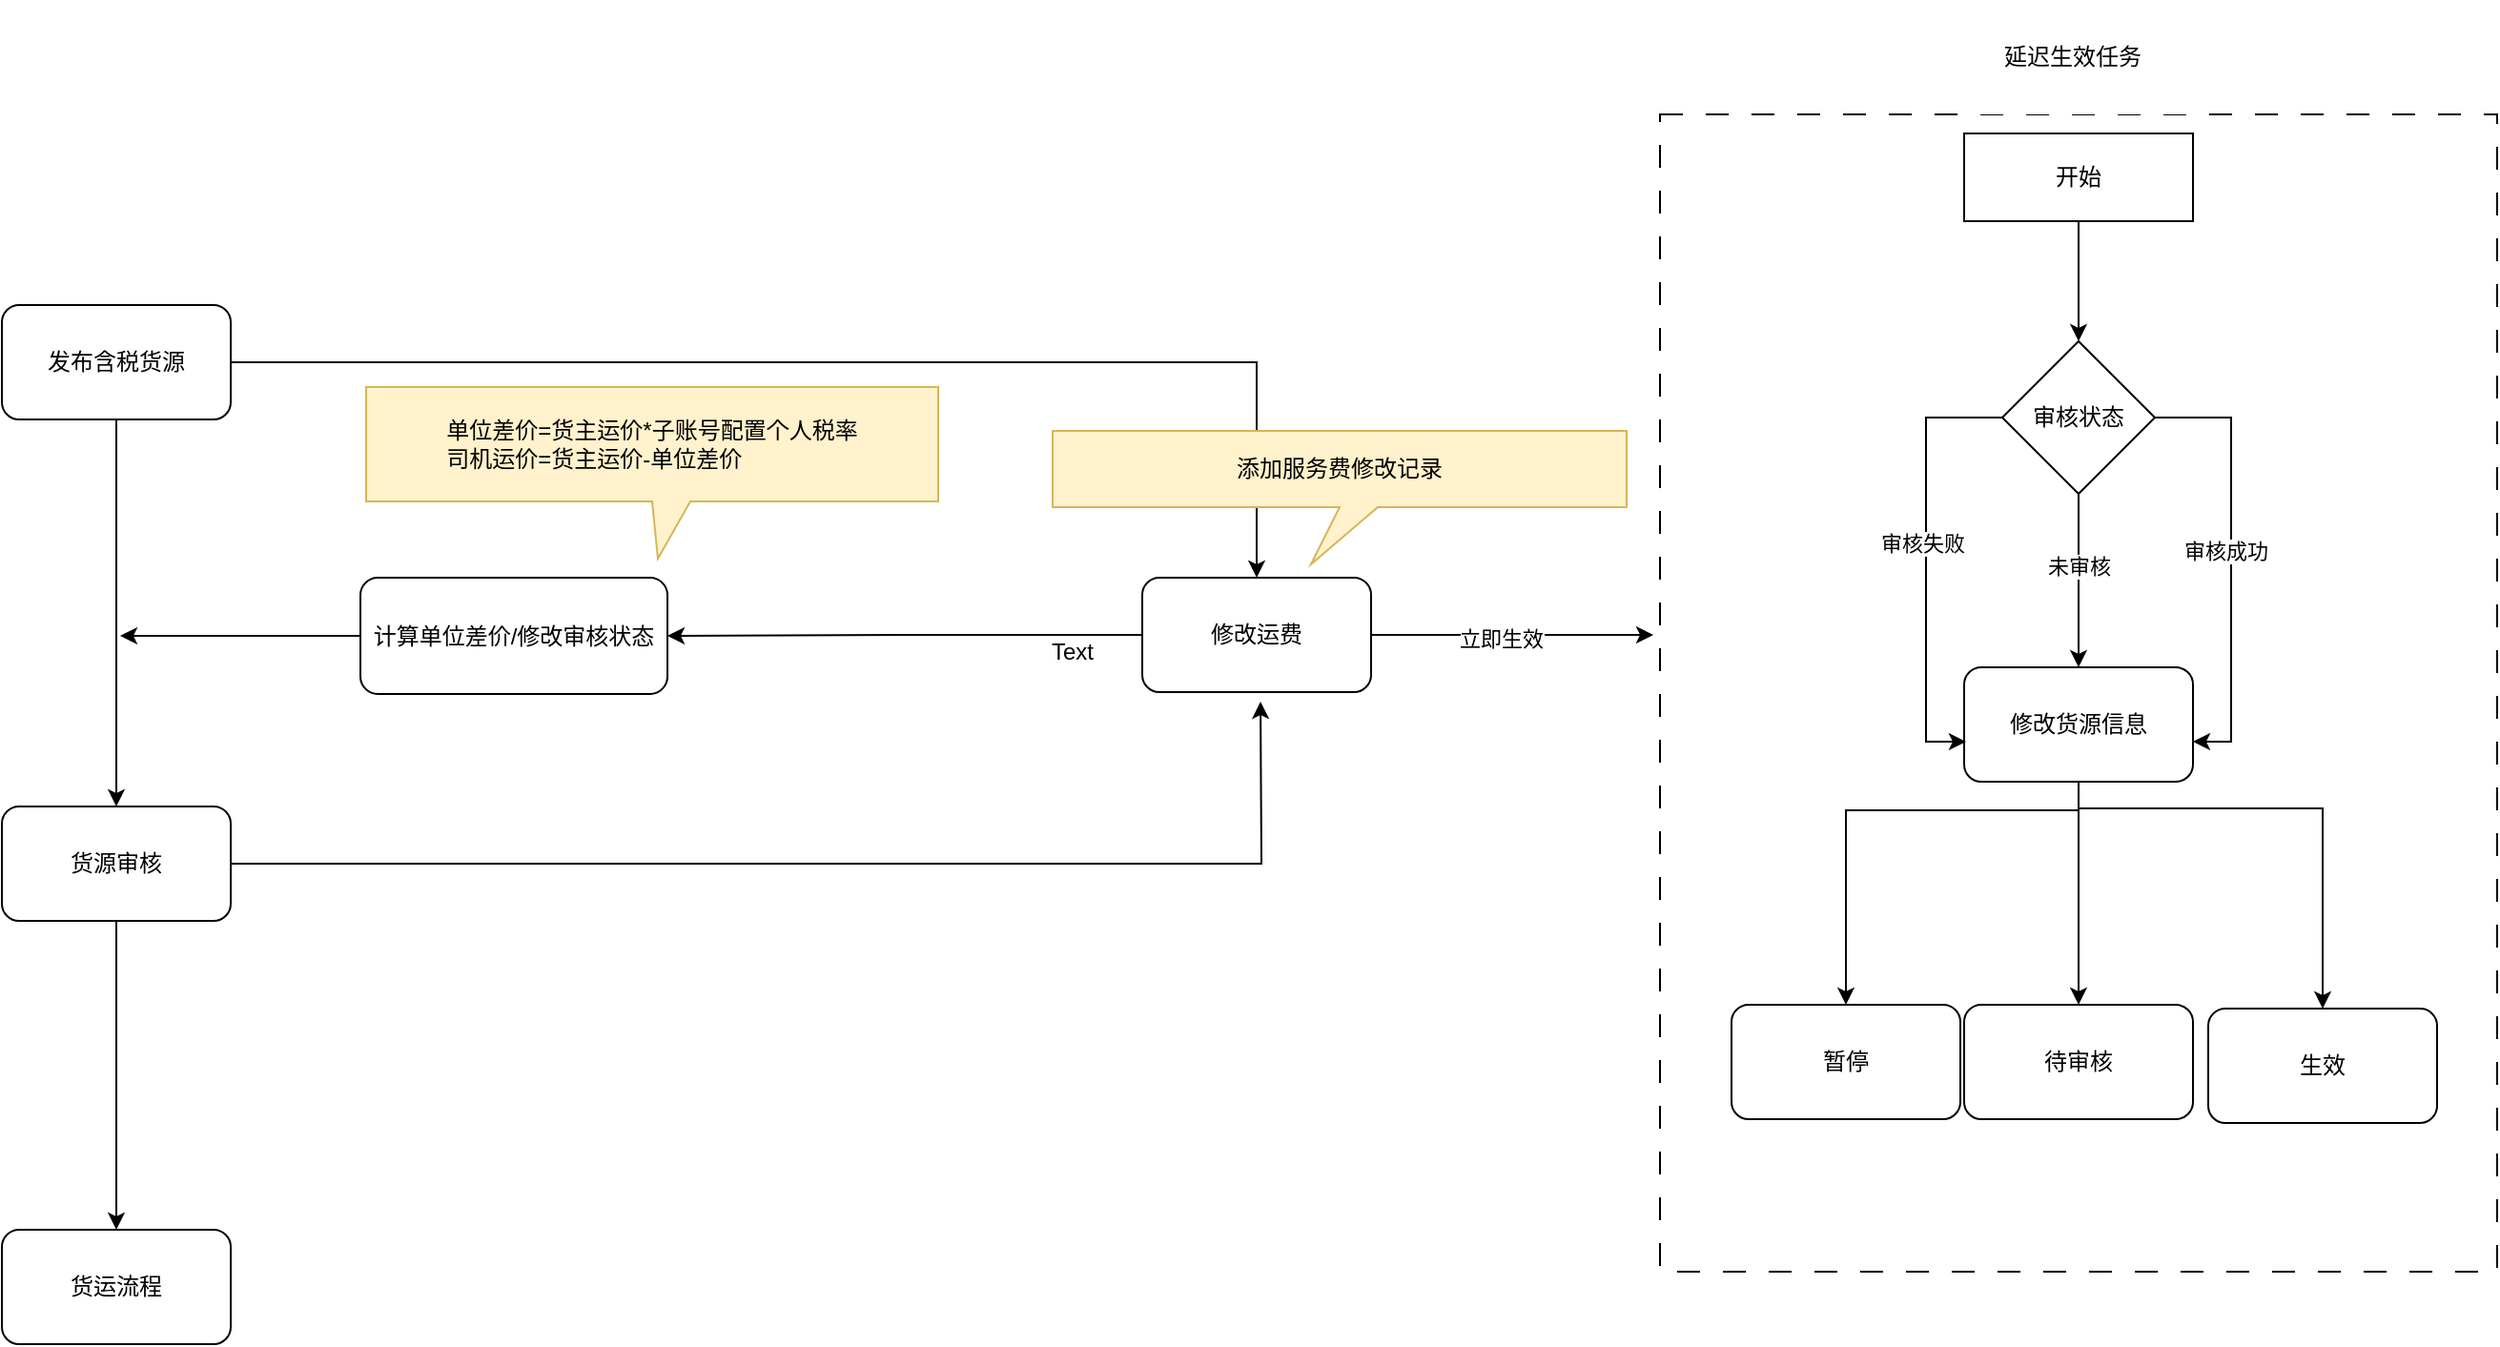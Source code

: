 <mxfile version="27.0.9">
  <diagram name="第 1 页" id="X953SDvG-uvm2T8iUO7L">
    <mxGraphModel dx="2066" dy="1126" grid="0" gridSize="10" guides="1" tooltips="1" connect="1" arrows="1" fold="1" page="1" pageScale="1" pageWidth="2339" pageHeight="3300" math="0" shadow="0">
      <root>
        <mxCell id="0" />
        <mxCell id="1" parent="0" />
        <mxCell id="HxwUGHrHZ89-YTZq8f_4-15" style="edgeStyle=orthogonalEdgeStyle;rounded=0;orthogonalLoop=1;jettySize=auto;html=1;" parent="1" source="HxwUGHrHZ89-YTZq8f_4-1" target="HxwUGHrHZ89-YTZq8f_4-3" edge="1">
          <mxGeometry relative="1" as="geometry" />
        </mxCell>
        <mxCell id="HxwUGHrHZ89-YTZq8f_4-31" style="edgeStyle=orthogonalEdgeStyle;rounded=0;orthogonalLoop=1;jettySize=auto;html=1;" parent="1" source="HxwUGHrHZ89-YTZq8f_4-1" target="HxwUGHrHZ89-YTZq8f_4-18" edge="1">
          <mxGeometry relative="1" as="geometry" />
        </mxCell>
        <mxCell id="HxwUGHrHZ89-YTZq8f_4-1" value="发布含税货源" style="rounded=1;whiteSpace=wrap;html=1;" parent="1" vertex="1">
          <mxGeometry x="850" y="207" width="120" height="60" as="geometry" />
        </mxCell>
        <mxCell id="HxwUGHrHZ89-YTZq8f_4-23" style="edgeStyle=orthogonalEdgeStyle;rounded=0;orthogonalLoop=1;jettySize=auto;html=1;" parent="1" source="HxwUGHrHZ89-YTZq8f_4-3" target="HxwUGHrHZ89-YTZq8f_4-21" edge="1">
          <mxGeometry relative="1" as="geometry" />
        </mxCell>
        <mxCell id="HxwUGHrHZ89-YTZq8f_4-30" style="edgeStyle=orthogonalEdgeStyle;rounded=0;orthogonalLoop=1;jettySize=auto;html=1;" parent="1" source="HxwUGHrHZ89-YTZq8f_4-3" edge="1">
          <mxGeometry relative="1" as="geometry">
            <mxPoint x="1510" y="415" as="targetPoint" />
          </mxGeometry>
        </mxCell>
        <mxCell id="HxwUGHrHZ89-YTZq8f_4-3" value="货源审核" style="rounded=1;whiteSpace=wrap;html=1;" parent="1" vertex="1">
          <mxGeometry x="850" y="470" width="120" height="60" as="geometry" />
        </mxCell>
        <mxCell id="HxwUGHrHZ89-YTZq8f_4-27" style="edgeStyle=orthogonalEdgeStyle;rounded=0;orthogonalLoop=1;jettySize=auto;html=1;" parent="1" source="HxwUGHrHZ89-YTZq8f_4-6" edge="1">
          <mxGeometry relative="1" as="geometry">
            <mxPoint x="912" y="380.5" as="targetPoint" />
          </mxGeometry>
        </mxCell>
        <mxCell id="HxwUGHrHZ89-YTZq8f_4-6" value="计算单位差价/修改审核状态" style="rounded=1;whiteSpace=wrap;html=1;" parent="1" vertex="1">
          <mxGeometry x="1038" y="350" width="161" height="61" as="geometry" />
        </mxCell>
        <mxCell id="HxwUGHrHZ89-YTZq8f_4-7" value="&lt;div data-docx-has-block-data=&quot;false&quot; data-lark-html-role=&quot;root&quot; data-page-id=&quot;PmPzdInQhoWsLtxFXCoc3s2pnDf&quot;&gt;&lt;div style=&quot;text-align: left;&quot; class=&quot;ace-line ace-line old-record-id-NmQLd3BFJoofC6xrh7jcFsMHnQh&quot;&gt;单位差价=货主运价*子账号配置个人税率&lt;/div&gt;&lt;div style=&quot;text-align: left;&quot; class=&quot;ace-line ace-line old-record-id-NvOwdJEEnoes11xt6zHcCwHLnfe&quot;&gt;      司机运价=货主运价-单位差价&lt;/div&gt;&lt;/div&gt;&lt;span class=&quot;lark-record-clipboard&quot; data-lark-record-format=&quot;docx/record&quot; data-lark-record-data=&quot;{&amp;quot;isCut&amp;quot;:false,&amp;quot;rootId&amp;quot;:&amp;quot;PmPzdInQhoWsLtxFXCoc3s2pnDf&amp;quot;,&amp;quot;parentId&amp;quot;:&amp;quot;PmPzdInQhoWsLtxFXCoc3s2pnDf&amp;quot;,&amp;quot;blockIds&amp;quot;:[40,41],&amp;quot;recordIds&amp;quot;:[&amp;quot;NmQLd3BFJoofC6xrh7jcFsMHnQh&amp;quot;,&amp;quot;NvOwdJEEnoes11xt6zHcCwHLnfe&amp;quot;],&amp;quot;recordMap&amp;quot;:{&amp;quot;NmQLd3BFJoofC6xrh7jcFsMHnQh&amp;quot;:{&amp;quot;id&amp;quot;:&amp;quot;NmQLd3BFJoofC6xrh7jcFsMHnQh&amp;quot;,&amp;quot;snapshot&amp;quot;:{&amp;quot;type&amp;quot;:&amp;quot;text&amp;quot;,&amp;quot;parent_id&amp;quot;:&amp;quot;PmPzdInQhoWsLtxFXCoc3s2pnDf&amp;quot;,&amp;quot;comments&amp;quot;:[],&amp;quot;revisions&amp;quot;:[],&amp;quot;locked&amp;quot;:false,&amp;quot;hidden&amp;quot;:false,&amp;quot;author&amp;quot;:&amp;quot;7458225783314038803&amp;quot;,&amp;quot;children&amp;quot;:[],&amp;quot;text&amp;quot;:{&amp;quot;initialAttributedTexts&amp;quot;:{&amp;quot;text&amp;quot;:{&amp;quot;0&amp;quot;:&amp;quot;单位差价=货主运价*子账号配置个人税率&amp;quot;},&amp;quot;attribs&amp;quot;:{&amp;quot;0&amp;quot;:&amp;quot;*0+j&amp;quot;}},&amp;quot;apool&amp;quot;:{&amp;quot;numToAttrib&amp;quot;:{&amp;quot;0&amp;quot;:[&amp;quot;author&amp;quot;,&amp;quot;7458225783314038803&amp;quot;]},&amp;quot;nextNum&amp;quot;:1}},&amp;quot;align&amp;quot;:&amp;quot;&amp;quot;,&amp;quot;folded&amp;quot;:false}},&amp;quot;NvOwdJEEnoes11xt6zHcCwHLnfe&amp;quot;:{&amp;quot;id&amp;quot;:&amp;quot;NvOwdJEEnoes11xt6zHcCwHLnfe&amp;quot;,&amp;quot;snapshot&amp;quot;:{&amp;quot;type&amp;quot;:&amp;quot;text&amp;quot;,&amp;quot;parent_id&amp;quot;:&amp;quot;PmPzdInQhoWsLtxFXCoc3s2pnDf&amp;quot;,&amp;quot;comments&amp;quot;:[],&amp;quot;revisions&amp;quot;:[],&amp;quot;locked&amp;quot;:false,&amp;quot;hidden&amp;quot;:false,&amp;quot;author&amp;quot;:&amp;quot;7458225783314038803&amp;quot;,&amp;quot;children&amp;quot;:[],&amp;quot;text&amp;quot;:{&amp;quot;initialAttributedTexts&amp;quot;:{&amp;quot;text&amp;quot;:{&amp;quot;0&amp;quot;:&amp;quot;      司机运价=货主运价-单位差价&amp;quot;},&amp;quot;attribs&amp;quot;:{&amp;quot;0&amp;quot;:&amp;quot;*0+k&amp;quot;}},&amp;quot;apool&amp;quot;:{&amp;quot;numToAttrib&amp;quot;:{&amp;quot;0&amp;quot;:[&amp;quot;author&amp;quot;,&amp;quot;7458225783314038803&amp;quot;]},&amp;quot;nextNum&amp;quot;:1}},&amp;quot;align&amp;quot;:&amp;quot;&amp;quot;,&amp;quot;folded&amp;quot;:false}},&amp;quot;PmPzdInQhoWsLtxFXCoc3s2pnDf&amp;quot;:{&amp;quot;id&amp;quot;:&amp;quot;PmPzdInQhoWsLtxFXCoc3s2pnDf&amp;quot;,&amp;quot;snapshot&amp;quot;:{&amp;quot;type&amp;quot;:&amp;quot;page&amp;quot;,&amp;quot;parent_id&amp;quot;:&amp;quot;&amp;quot;,&amp;quot;comments&amp;quot;:[],&amp;quot;revisions&amp;quot;:[],&amp;quot;locked&amp;quot;:false,&amp;quot;hidden&amp;quot;:false,&amp;quot;author&amp;quot;:&amp;quot;7458225783314038803&amp;quot;,&amp;quot;children&amp;quot;:[&amp;quot;doxcnSsRzmK9UY6GLMcSYavZb5g&amp;quot;,&amp;quot;doxcnnTq2jZX8zF5uBvYDxKSMM0&amp;quot;,&amp;quot;doxcn73OgdYrPLWlbyHnjd4dCaf&amp;quot;,&amp;quot;doxcn63eAXSfTvNmnqLqj1bcUTg&amp;quot;,&amp;quot;doxcnSirAcn5ZzLQK9ATJMONScc&amp;quot;,&amp;quot;doxcnaucXII4i4NTGBqqvQlXUpc&amp;quot;,&amp;quot;doxcnezhqamkZcwwLYlXd1k73Df&amp;quot;,&amp;quot;RUK6du1UAoI59gxnKC7cXmRunxf&amp;quot;,&amp;quot;doxcndBeBZvMhESlmYhNoraz8Pc&amp;quot;,&amp;quot;LotQdCCTAoonvWxRpNWcTN4vnXc&amp;quot;,&amp;quot;NiP8de5froLFGixGUZZciWxln7e&amp;quot;,&amp;quot;S7ubdwaKRoMomzxIEOvcvkF4nJf&amp;quot;,&amp;quot;Dm8IdY59uoGmJAxqeodcVRJSnIC&amp;quot;,&amp;quot;CuNTd9FRso1d3QxBpxwcE5JsnvL&amp;quot;,&amp;quot;Dnd2dcRqBoCW2kxqE0kcW2rYnNe&amp;quot;,&amp;quot;CE2CdlHt8orWM9xDPupczDMnnvc&amp;quot;,&amp;quot;A9HfdgttWolH1cxuY1RcWkdgnsD&amp;quot;,&amp;quot;ET1DdXk3EoBRz0xeUMYcNoZmnBb&amp;quot;,&amp;quot;Cpfhdy9ppoQDMix1Jr1c3mPKntd&amp;quot;,&amp;quot;BaSPdL87PomiHaxIGh4cdbg2ndF&amp;quot;,&amp;quot;PspLd9SWZojVlYx9l9hc7vx3njf&amp;quot;,&amp;quot;QK0KdJlY5oTKy4xioQzcTmaCnCg&amp;quot;,&amp;quot;G8zwdILu0oyZFyxRLBXcs2aSnlb&amp;quot;,&amp;quot;SGsXdrogVoe90CxuqGNcZSEpnkg&amp;quot;,&amp;quot;Z6Rzdg7iioi1QcxC79Vcw3Pwnt1&amp;quot;,&amp;quot;QpZFd04gMoazcbxpnQecz8xNn0b&amp;quot;,&amp;quot;BLN8dz5zgo1DnXx1ugpcwpaTn8e&amp;quot;,&amp;quot;YJw1dj16poAyETxmY6Xc6ZMkn7S&amp;quot;,&amp;quot;OuGhdA6E3oggCfxp72WcNjA2nNg&amp;quot;,&amp;quot;FISfdRmcIofh3UxEcIjch1ewn9e&amp;quot;,&amp;quot;EbhidXsUFoAhqix19BKcvdpXnOd&amp;quot;,&amp;quot;PZc2dtcJ7oxMSfxz6ZNcXA2Hnkf&amp;quot;,&amp;quot;MkVedFoMZoLnn1xv443ciyPtn0d&amp;quot;,&amp;quot;RtKqdQCn4oAQBfxaZe5cV3RhnOh&amp;quot;,&amp;quot;EHfidlIZIo7AewxMBJBc7K7CnQg&amp;quot;,&amp;quot;OELXd7sXuosqiOx3xpRcONlAnJc&amp;quot;,&amp;quot;AU6BdLSdqotGzzxffRdcTVesnoe&amp;quot;,&amp;quot;VaJQdDIbBoikS1xvuXCcqcDMnJc&amp;quot;,&amp;quot;NmQLd3BFJoofC6xrh7jcFsMHnQh&amp;quot;,&amp;quot;NvOwdJEEnoes11xt6zHcCwHLnfe&amp;quot;,&amp;quot;ZM2odY1GPodB09xtyETcVpR6nId&amp;quot;,&amp;quot;W6Uwd8OgnosMTCxuil1c1yxin8c&amp;quot;,&amp;quot;YXwkdFtBuoBtl8x7tNTciG7tnje&amp;quot;,&amp;quot;FBWHderRHo71fjxR4eeczBh4nFe&amp;quot;,&amp;quot;W2gpdmr26o5GIBxXPJWcZVGrnAB&amp;quot;,&amp;quot;JFTGdOCwPoPTVKxRMdAcfCPSnBd&amp;quot;,&amp;quot;SnNGdQTt3oETkBxRsBCcPKzAnkh&amp;quot;,&amp;quot;TQnKdNuP7oDjplxAlcUciLxUn8b&amp;quot;,&amp;quot;UOB9dPcxXoRwizx5qovcyFzcnhh&amp;quot;,&amp;quot;WDYmdSWDTofSq7xf84scb9HBnUb&amp;quot;,&amp;quot;L9iadKczMowOvQxpHescn7KonQh&amp;quot;,&amp;quot;G3KHdRRF7oelCmxKqyncygutnF8&amp;quot;,&amp;quot;GscRd2UkIoHIepxCVGzc2scvnOd&amp;quot;,&amp;quot;LjvmdHLhLoIqWsx9Su4cIRm6nde&amp;quot;,&amp;quot;NxghdQSEUol12exHoESctJhAnxh&amp;quot;,&amp;quot;IPAAdlCJIoJiHyxV0D7cjIKRnfe&amp;quot;,&amp;quot;YtpYdFi2aozk4ox7gaMcntHvnCh&amp;quot;,&amp;quot;OvYhd2c5yoDKUzxSpJScIxvanrd&amp;quot;,&amp;quot;Z38HdWhEYoEKebx4TzJctTUqnCg&amp;quot;,&amp;quot;RcG3dWAQAoNUygxFTugcNFGXnDf&amp;quot;,&amp;quot;UyIzd073ToSGoVxe9LZc6HiPnse&amp;quot;,&amp;quot;MQFXdli78oJhTSxr9RVcbu7Nnzc&amp;quot;,&amp;quot;BOXFddeF7o53Z0xsFgVc53oGndf&amp;quot;,&amp;quot;HDdTd2TGpoMGh8xLGmjcK3kFnkf&amp;quot;,&amp;quot;EOECdmyftoPSuQxWYTAcQA9knyd&amp;quot;,&amp;quot;GUCndieFboNVdFxllhqcTDxpnWb&amp;quot;,&amp;quot;Ua7Xdectdovls0xF3p5cB1WWnPd&amp;quot;,&amp;quot;ONhudOffCordgGxyQKicXy7Dnve&amp;quot;,&amp;quot;Og11dpQBNoOsGzxWs7NcyKhbnnb&amp;quot;,&amp;quot;Prywd8IYeoaESNxcw6lccr88nff&amp;quot;,&amp;quot;FSI9dfe5XoIIWtxkdSZcMtLWnWf&amp;quot;,&amp;quot;Mm7hd0fL5oqmu2xkqVhcyIK1nkg&amp;quot;,&amp;quot;PTx6dsDj3o1S6CxYsq8cJ1I1nmg&amp;quot;,&amp;quot;TBKKdnPnyoxQTDxJVcVc5Uafnqh&amp;quot;,&amp;quot;Z7NrdOZmWohxSZxKkkmcA7Y5nSa&amp;quot;,&amp;quot;OcfZd8REMo6pgMxkkgXccLsnnoe&amp;quot;,&amp;quot;VbwZdLEjJokL0rxh691c8hnXnbf&amp;quot;,&amp;quot;EMxfdV3C7oi9fmxAnj0c8ih3nzf&amp;quot;,&amp;quot;I4yxdGRvYoOCWGxY0m3cX0ktnRw&amp;quot;,&amp;quot;Wl9GdDubPogxc1xv2TWctiRPnRb&amp;quot;,&amp;quot;EIr6dlqpaoqfuKx3knucfsx8nug&amp;quot;,&amp;quot;GQdJd1EB5ovBC2xR5wccOGa5n0b&amp;quot;,&amp;quot;RPrYdINY7okjmwxY5AwcqqTrnQK&amp;quot;,&amp;quot;IyEGdldwhojiJbxTbxrchHSOnxc&amp;quot;,&amp;quot;RL54dUizloL78axBcj2cZlrCngg&amp;quot;,&amp;quot;WOGPdCFwMoOzV3xUhzXcsKqtnsf&amp;quot;,&amp;quot;Yrdqdmb3sozckOxizhjckdn2nTe&amp;quot;,&amp;quot;J5h6dZYHDoaRhDxGHWQcVtkrnVh&amp;quot;,&amp;quot;WXu2dX8L8oZowHx9EMmcKHPynwh&amp;quot;,&amp;quot;H8KLdF6pRoAOeXxYW8XciMnvn0c&amp;quot;,&amp;quot;MvO7deKdvoYSiHxvn9DcASNEnqf&amp;quot;,&amp;quot;CkjRdxNudoTBKYxB5Z4ckzqTnGf&amp;quot;,&amp;quot;QFtqdoawwoj3xmxhTjOcM5qgn4b&amp;quot;,&amp;quot;CQU9dFhMSonbPnxWjlbc0ypIn0b&amp;quot;,&amp;quot;Rilkd0xUwof0QBxe7dBcFeBKnzb&amp;quot;,&amp;quot;TyQfdnoqNoETeKxEWRMcWQH9nSc&amp;quot;,&amp;quot;NvqIdJoI5o8bx6xOO64cylY2nDb&amp;quot;,&amp;quot;ApKYd7sBVoz2B2xtVyIcRwvfn7d&amp;quot;,&amp;quot;EhzqdYa3WoduYfxwhgHcTKvRnnf&amp;quot;,&amp;quot;ZUPqdjN8PoPcFDxhRitcx0tqnae&amp;quot;,&amp;quot;SI5xdZTZro0dBfxOYLTcKivKn9B&amp;quot;,&amp;quot;IFTtdmF0yollksxWlp9cFdWXnfg&amp;quot;,&amp;quot;WnfxdjTqxoIIOKx1rBycHsqfnGd&amp;quot;,&amp;quot;XiLOd7gJ1oUsjZxr66cc0pAYnwh&amp;quot;,&amp;quot;M6D4d7W6loMsM1xz7MXcSRaonTe&amp;quot;,&amp;quot;QrXLdO4eGoi8TyxsJW0ci5E0nBp&amp;quot;,&amp;quot;EFcndDWinoryBixoiQNcOzuPndh&amp;quot;,&amp;quot;W75bdiFEOoA2Lgxrf9Tc4pkunYg&amp;quot;,&amp;quot;O40hddfoVoN100xXydYcUArTn1G&amp;quot;,&amp;quot;YTcmdJbeMoZHR7xHQsYcfv2CnUf&amp;quot;,&amp;quot;RO8td6QHVopCo0x6Q7McqQGTnab&amp;quot;,&amp;quot;C4G4d8Z2yogOpaxFd17cwx6wnOf&amp;quot;,&amp;quot;AiEvdW6NXoaWR2xG4iqct97LnUe&amp;quot;,&amp;quot;DQWvdoOyGo3JTWxdWbocZN8tnvg&amp;quot;,&amp;quot;AUi1ddjfVofwJkx7PVocwqXhnkd&amp;quot;,&amp;quot;OeUmdUdUloJyX2xaQTIcb6OjnDd&amp;quot;,&amp;quot;F0pVd9tjJo9UuJxSYKqcNiPEn6g&amp;quot;,&amp;quot;KwOVd9heeoTLo1xKJoFcP1U1nsg&amp;quot;,&amp;quot;GUNjdMOImo1lEXx3gRucEBkKnbe&amp;quot;,&amp;quot;QGoWdtj1kojXkwxy1Prc5CWXnhh&amp;quot;,&amp;quot;Q7KwdkFqoo87GKxbRHkcbtaenZf&amp;quot;,&amp;quot;Sghrd2YanoKw8ixZIrccwfsAn7f&amp;quot;,&amp;quot;CURyd8MhUoryXKxl6HvcBulln0c&amp;quot;,&amp;quot;XVwyd2nyZophdIxdOi9c72GanKh&amp;quot;,&amp;quot;Lc61d2NJpoKQlxxkpuGco5AInpf&amp;quot;,&amp;quot;U7pDdVSJuohNGaxOjmucMRfnnte&amp;quot;,&amp;quot;Lp9gdkEYJo5Q4IxIGa5cARxNncc&amp;quot;,&amp;quot;AmtbdJyQlo6OO9xPR3mcCyeSnkq&amp;quot;,&amp;quot;YlxPdjulroMzb0xDKtZcK0WJnDo&amp;quot;,&amp;quot;BixAdH8cAobPFnxIuhdcooZ7nHh&amp;quot;,&amp;quot;T0qwdSW6Zo3nwgx2aXXcvrKcnde&amp;quot;,&amp;quot;UGfVd7CERoLeR4xjZDYcppy6nGb&amp;quot;,&amp;quot;Vh7vdx9q9oCED3xHbowc1I15nLd&amp;quot;,&amp;quot;OwRvdDkvYoLYruxwScmc1BHjnec&amp;quot;,&amp;quot;X5L0dO6L8oY6gFxPrLScbIV2nRe&amp;quot;,&amp;quot;BeCtdsLqzoTt1DxnYMgcwEQunkb&amp;quot;,&amp;quot;V93rdZgc2oQtmTxCajKcHHjFnXb&amp;quot;,&amp;quot;KYzbdxyAwoTO8exLtKbcIglcndh&amp;quot;,&amp;quot;NqzVdDlB0oM92qxhbvEcswOln8e&amp;quot;,&amp;quot;M5SSd94K2oS4IgxcldgczQOOnvg&amp;quot;,&amp;quot;EkBCdgZUxobtbnxHxasc4bGinCk&amp;quot;,&amp;quot;A8hZdF8mUo9Y36xmAo2c8Xp9nrg&amp;quot;,&amp;quot;KuPZdGJZ8oYJwdx1SeSccOkYnbb&amp;quot;,&amp;quot;K7z5dDKMjoeIFaxEaYmcVuYDnIf&amp;quot;,&amp;quot;SxP2dt82uogTXuxkI7Dcp9pmnmc&amp;quot;,&amp;quot;IqcndGn15oA8fhxFtikc6YS5nwf&amp;quot;,&amp;quot;Rlbbd8JbxoVVpqxGtUZcQLTpnbe&amp;quot;,&amp;quot;CdIqdk8JjobQDsx5ftvcklQdnVb&amp;quot;,&amp;quot;OgLMdB0K2oTgIVx5r4QcEXXKnxe&amp;quot;,&amp;quot;QqDhdErJkogHizxO3VKcZQsVnXf&amp;quot;,&amp;quot;Z2vedXcmmo9zH5x9ds6cBkKln2g&amp;quot;,&amp;quot;YpLZdxWMPos1rQxADW9cCI5Vn6g&amp;quot;,&amp;quot;UhpMdJYmhowNUoxnOwrcmie5n8b&amp;quot;,&amp;quot;Ly8mdAuuBofAIBxYjlscbpJNnPd&amp;quot;,&amp;quot;GhsVdBEsRo3RgRxufHncAfbNnOd&amp;quot;,&amp;quot;HeFbdDbwboWKp6xT7IwcluX6n4s&amp;quot;,&amp;quot;HRRjdK8rJo0R4ZxRpl9cUzAanKg&amp;quot;,&amp;quot;AjeMd2WIVoDUFBxtQpQcwkhanw5&amp;quot;,&amp;quot;doxcn8S5qbZZZqfs8cCnIrQBdbj&amp;quot;,&amp;quot;doxcnpL4VTpZfCaJuuB6nUa9KCf&amp;quot;],&amp;quot;text&amp;quot;:{&amp;quot;apool&amp;quot;:{&amp;quot;nextNum&amp;quot;:1,&amp;quot;numToAttrib&amp;quot;:{&amp;quot;0&amp;quot;:[&amp;quot;author&amp;quot;,&amp;quot;7458225783314038803&amp;quot;]}},&amp;quot;initialAttributedTexts&amp;quot;:{&amp;quot;attribs&amp;quot;:{&amp;quot;0&amp;quot;:&amp;quot;*0+b&amp;quot;},&amp;quot;text&amp;quot;:{&amp;quot;0&amp;quot;:&amp;quot;网货-5月功能迭代优化&amp;quot;}}},&amp;quot;align&amp;quot;:&amp;quot;&amp;quot;,&amp;quot;doc_info&amp;quot;:{&amp;quot;editors&amp;quot;:[&amp;quot;7458225783314038803&amp;quot;],&amp;quot;options&amp;quot;:[&amp;quot;editors&amp;quot;,&amp;quot;edit_time&amp;quot;],&amp;quot;deleted_editors&amp;quot;:[],&amp;quot;option_modified&amp;quot;:null}}}},&amp;quot;payloadMap&amp;quot;:{&amp;quot;NmQLd3BFJoofC6xrh7jcFsMHnQh&amp;quot;:{&amp;quot;level&amp;quot;:1},&amp;quot;NvOwdJEEnoes11xt6zHcCwHLnfe&amp;quot;:{&amp;quot;level&amp;quot;:1}},&amp;quot;extra&amp;quot;:{&amp;quot;channel&amp;quot;:&amp;quot;saas&amp;quot;,&amp;quot;pasteRandomId&amp;quot;:&amp;quot;5909c7fd-65ef-4b66-8e2d-287bd1afacf1&amp;quot;,&amp;quot;mention_page_title&amp;quot;:{},&amp;quot;external_mention_url&amp;quot;:{},&amp;quot;isEqualBlockSelection&amp;quot;:false},&amp;quot;isKeepQuoteContainer&amp;quot;:false,&amp;quot;selection&amp;quot;:[{&amp;quot;id&amp;quot;:40,&amp;quot;type&amp;quot;:&amp;quot;text&amp;quot;,&amp;quot;selection&amp;quot;:{&amp;quot;start&amp;quot;:6,&amp;quot;end&amp;quot;:25},&amp;quot;recordId&amp;quot;:&amp;quot;NmQLd3BFJoofC6xrh7jcFsMHnQh&amp;quot;},{&amp;quot;id&amp;quot;:41,&amp;quot;type&amp;quot;:&amp;quot;text&amp;quot;,&amp;quot;selection&amp;quot;:{&amp;quot;start&amp;quot;:0,&amp;quot;end&amp;quot;:20},&amp;quot;recordId&amp;quot;:&amp;quot;NvOwdJEEnoes11xt6zHcCwHLnfe&amp;quot;}],&amp;quot;pasteFlag&amp;quot;:&amp;quot;52001837-6608-476c-9622-511b4d9fbeda&amp;quot;}&quot;&gt;&lt;/span&gt;" style="shape=callout;whiteSpace=wrap;html=1;perimeter=calloutPerimeter;fillColor=#fff2cc;strokeColor=#d6b656;position2=0.51;" parent="1" vertex="1">
          <mxGeometry x="1041" y="250" width="300" height="90" as="geometry" />
        </mxCell>
        <mxCell id="HxwUGHrHZ89-YTZq8f_4-32" style="edgeStyle=orthogonalEdgeStyle;rounded=0;orthogonalLoop=1;jettySize=auto;html=1;entryX=1;entryY=0.5;entryDx=0;entryDy=0;" parent="1" source="HxwUGHrHZ89-YTZq8f_4-18" target="HxwUGHrHZ89-YTZq8f_4-6" edge="1">
          <mxGeometry relative="1" as="geometry" />
        </mxCell>
        <mxCell id="HxwUGHrHZ89-YTZq8f_4-78" style="edgeStyle=orthogonalEdgeStyle;rounded=0;orthogonalLoop=1;jettySize=auto;html=1;" parent="1" source="HxwUGHrHZ89-YTZq8f_4-18" edge="1">
          <mxGeometry relative="1" as="geometry">
            <mxPoint x="1716" y="380" as="targetPoint" />
          </mxGeometry>
        </mxCell>
        <mxCell id="HxwUGHrHZ89-YTZq8f_4-79" value="立即生效" style="edgeLabel;html=1;align=center;verticalAlign=middle;resizable=0;points=[];" parent="HxwUGHrHZ89-YTZq8f_4-78" vertex="1" connectable="0">
          <mxGeometry x="-0.084" y="-2" relative="1" as="geometry">
            <mxPoint as="offset" />
          </mxGeometry>
        </mxCell>
        <mxCell id="HxwUGHrHZ89-YTZq8f_4-18" value="修改运费" style="rounded=1;whiteSpace=wrap;html=1;" parent="1" vertex="1">
          <mxGeometry x="1448" y="350" width="120" height="60" as="geometry" />
        </mxCell>
        <mxCell id="HxwUGHrHZ89-YTZq8f_4-21" value="货运流程" style="rounded=1;whiteSpace=wrap;html=1;" parent="1" vertex="1">
          <mxGeometry x="850" y="692" width="120" height="60" as="geometry" />
        </mxCell>
        <mxCell id="HxwUGHrHZ89-YTZq8f_4-33" value="添加服务费修改记录" style="shape=callout;whiteSpace=wrap;html=1;perimeter=calloutPerimeter;position2=0.45;fillColor=#fff2cc;strokeColor=#d6b656;" parent="1" vertex="1">
          <mxGeometry x="1401" y="273" width="301" height="70" as="geometry" />
        </mxCell>
        <mxCell id="HxwUGHrHZ89-YTZq8f_4-63" value="" style="rounded=0;whiteSpace=wrap;html=1;dashed=1;dashPattern=12 12;" parent="1" vertex="1">
          <mxGeometry x="1719.5" y="107" width="439" height="607" as="geometry" />
        </mxCell>
        <mxCell id="HxwUGHrHZ89-YTZq8f_4-64" value="" style="edgeStyle=orthogonalEdgeStyle;rounded=0;orthogonalLoop=1;jettySize=auto;html=1;" parent="1" source="HxwUGHrHZ89-YTZq8f_4-65" target="HxwUGHrHZ89-YTZq8f_4-67" edge="1">
          <mxGeometry relative="1" as="geometry" />
        </mxCell>
        <mxCell id="HxwUGHrHZ89-YTZq8f_4-65" value="开始" style="rounded=0;whiteSpace=wrap;html=1;" parent="1" vertex="1">
          <mxGeometry x="1879" y="117" width="120" height="46" as="geometry" />
        </mxCell>
        <mxCell id="HxwUGHrHZ89-YTZq8f_4-66" value="暂停" style="rounded=1;whiteSpace=wrap;html=1;" parent="1" vertex="1">
          <mxGeometry x="1757" y="574" width="120" height="60" as="geometry" />
        </mxCell>
        <mxCell id="9G8ksq_9_yOpIrROG_4X-1" style="edgeStyle=orthogonalEdgeStyle;rounded=0;orthogonalLoop=1;jettySize=auto;html=1;entryX=0.5;entryY=0;entryDx=0;entryDy=0;" edge="1" parent="1" source="HxwUGHrHZ89-YTZq8f_4-67" target="HxwUGHrHZ89-YTZq8f_4-70">
          <mxGeometry relative="1" as="geometry" />
        </mxCell>
        <mxCell id="9G8ksq_9_yOpIrROG_4X-3" value="未审核" style="edgeLabel;html=1;align=center;verticalAlign=middle;resizable=0;points=[];" vertex="1" connectable="0" parent="9G8ksq_9_yOpIrROG_4X-1">
          <mxGeometry x="-0.165" relative="1" as="geometry">
            <mxPoint as="offset" />
          </mxGeometry>
        </mxCell>
        <mxCell id="HxwUGHrHZ89-YTZq8f_4-67" value="审核状态" style="rhombus;whiteSpace=wrap;html=1;rounded=0;" parent="1" vertex="1">
          <mxGeometry x="1899" y="226" width="80" height="80" as="geometry" />
        </mxCell>
        <mxCell id="9G8ksq_9_yOpIrROG_4X-11" style="edgeStyle=orthogonalEdgeStyle;rounded=0;orthogonalLoop=1;jettySize=auto;html=1;entryX=0.5;entryY=0;entryDx=0;entryDy=0;" edge="1" parent="1" source="HxwUGHrHZ89-YTZq8f_4-70" target="9G8ksq_9_yOpIrROG_4X-2">
          <mxGeometry relative="1" as="geometry" />
        </mxCell>
        <mxCell id="9G8ksq_9_yOpIrROG_4X-12" style="edgeStyle=orthogonalEdgeStyle;rounded=0;orthogonalLoop=1;jettySize=auto;html=1;entryX=0.5;entryY=0;entryDx=0;entryDy=0;" edge="1" parent="1" source="HxwUGHrHZ89-YTZq8f_4-70" target="HxwUGHrHZ89-YTZq8f_4-66">
          <mxGeometry relative="1" as="geometry">
            <Array as="points">
              <mxPoint x="1939" y="472" />
              <mxPoint x="1817" y="472" />
            </Array>
          </mxGeometry>
        </mxCell>
        <mxCell id="9G8ksq_9_yOpIrROG_4X-13" style="edgeStyle=orthogonalEdgeStyle;rounded=0;orthogonalLoop=1;jettySize=auto;html=1;" edge="1" parent="1" source="HxwUGHrHZ89-YTZq8f_4-70" target="HxwUGHrHZ89-YTZq8f_4-73">
          <mxGeometry relative="1" as="geometry">
            <Array as="points">
              <mxPoint x="1939" y="471" />
              <mxPoint x="2067" y="471" />
            </Array>
          </mxGeometry>
        </mxCell>
        <mxCell id="HxwUGHrHZ89-YTZq8f_4-70" value="修改货源信息" style="rounded=1;whiteSpace=wrap;html=1;" parent="1" vertex="1">
          <mxGeometry x="1879" y="397" width="120" height="60" as="geometry" />
        </mxCell>
        <mxCell id="HxwUGHrHZ89-YTZq8f_4-71" style="edgeStyle=orthogonalEdgeStyle;rounded=0;orthogonalLoop=1;jettySize=auto;html=1;entryX=0.008;entryY=0.65;entryDx=0;entryDy=0;entryPerimeter=0;" parent="1" source="HxwUGHrHZ89-YTZq8f_4-67" target="HxwUGHrHZ89-YTZq8f_4-70" edge="1">
          <mxGeometry relative="1" as="geometry">
            <Array as="points">
              <mxPoint x="1859" y="266" />
              <mxPoint x="1859" y="436" />
            </Array>
          </mxGeometry>
        </mxCell>
        <mxCell id="HxwUGHrHZ89-YTZq8f_4-72" value="审核失败" style="edgeLabel;html=1;align=center;verticalAlign=middle;resizable=0;points=[];" parent="HxwUGHrHZ89-YTZq8f_4-71" vertex="1" connectable="0">
          <mxGeometry x="-0.082" y="-2" relative="1" as="geometry">
            <mxPoint as="offset" />
          </mxGeometry>
        </mxCell>
        <mxCell id="HxwUGHrHZ89-YTZq8f_4-73" value="生效" style="rounded=1;whiteSpace=wrap;html=1;" parent="1" vertex="1">
          <mxGeometry x="2007" y="576" width="120" height="60" as="geometry" />
        </mxCell>
        <mxCell id="HxwUGHrHZ89-YTZq8f_4-74" style="edgeStyle=orthogonalEdgeStyle;rounded=0;orthogonalLoop=1;jettySize=auto;html=1;entryX=1;entryY=0.65;entryDx=0;entryDy=0;entryPerimeter=0;" parent="1" source="HxwUGHrHZ89-YTZq8f_4-67" target="HxwUGHrHZ89-YTZq8f_4-70" edge="1">
          <mxGeometry relative="1" as="geometry">
            <Array as="points">
              <mxPoint x="2019" y="266" />
              <mxPoint x="2019" y="436" />
            </Array>
          </mxGeometry>
        </mxCell>
        <mxCell id="HxwUGHrHZ89-YTZq8f_4-75" value="审核成功" style="edgeLabel;html=1;align=center;verticalAlign=middle;resizable=0;points=[];" parent="HxwUGHrHZ89-YTZq8f_4-74" vertex="1" connectable="0">
          <mxGeometry x="-0.043" y="-3" relative="1" as="geometry">
            <mxPoint as="offset" />
          </mxGeometry>
        </mxCell>
        <mxCell id="HxwUGHrHZ89-YTZq8f_4-76" value="延迟生效任务" style="rounded=0;whiteSpace=wrap;html=1;strokeColor=none;" parent="1" vertex="1">
          <mxGeometry x="1876" y="47" width="120" height="60" as="geometry" />
        </mxCell>
        <mxCell id="HxwUGHrHZ89-YTZq8f_4-80" value="Text" style="text;html=1;align=center;verticalAlign=middle;resizable=0;points=[];autosize=1;strokeColor=none;fillColor=none;" parent="1" vertex="1">
          <mxGeometry x="1391" y="376" width="40" height="26" as="geometry" />
        </mxCell>
        <mxCell id="9G8ksq_9_yOpIrROG_4X-2" value="待审核" style="rounded=1;whiteSpace=wrap;html=1;" vertex="1" parent="1">
          <mxGeometry x="1879" y="574" width="120" height="60" as="geometry" />
        </mxCell>
      </root>
    </mxGraphModel>
  </diagram>
</mxfile>
